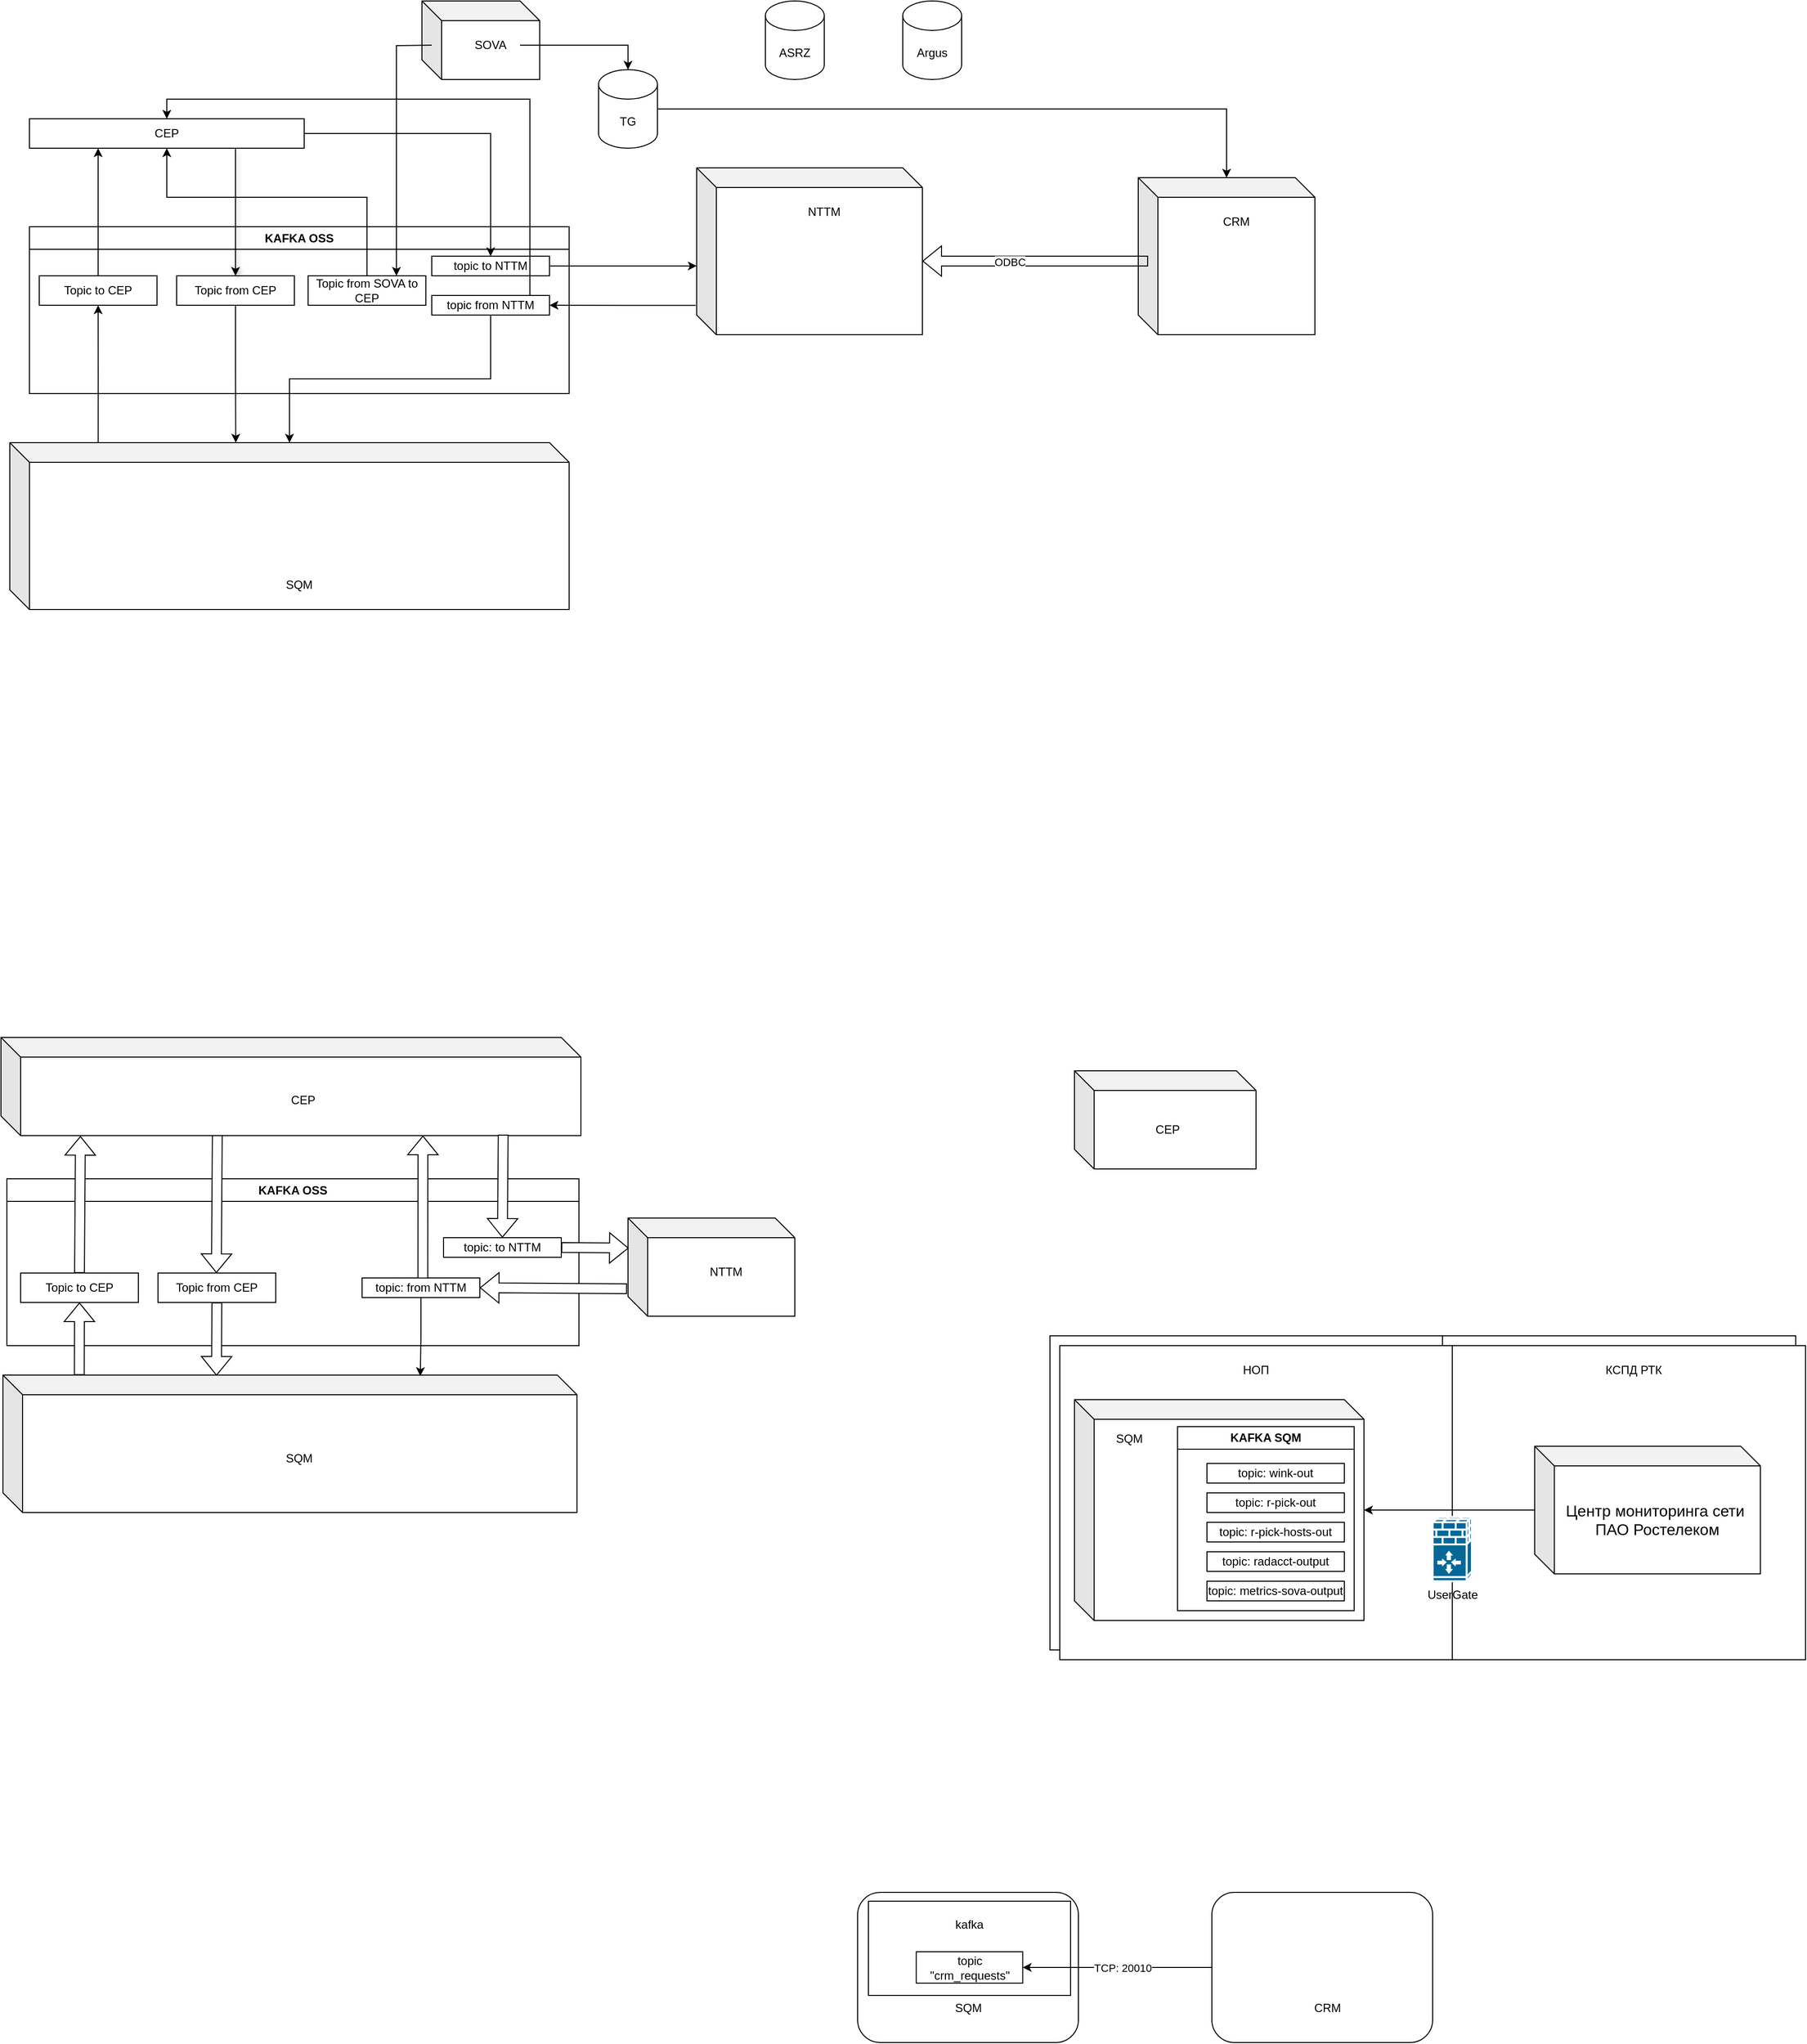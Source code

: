<mxfile version="26.2.13">
  <diagram name="Страница — 1" id="CNGbqbiZIYPsTiG5xjIv">
    <mxGraphModel dx="2995" dy="2367" grid="0" gridSize="10" guides="1" tooltips="1" connect="1" arrows="1" fold="1" page="1" pageScale="1" pageWidth="827" pageHeight="1169" math="0" shadow="0">
      <root>
        <mxCell id="0" />
        <mxCell id="1" parent="0" />
        <mxCell id="M0X-V-5y8funfRK-0tcY-1" value="&lt;div&gt;KAFKA OSS&lt;/div&gt;" style="swimlane;whiteSpace=wrap;html=1;shadow=0;" parent="1" vertex="1">
          <mxGeometry x="107" y="1120" width="583" height="170" as="geometry">
            <mxRectangle x="130" y="150" width="110" height="30" as="alternateBounds" />
          </mxGeometry>
        </mxCell>
        <mxCell id="M0X-V-5y8funfRK-0tcY-4" value="topic: to NTTM" style="rounded=0;whiteSpace=wrap;html=1;" parent="M0X-V-5y8funfRK-0tcY-1" vertex="1">
          <mxGeometry x="445" y="60" width="120" height="20" as="geometry" />
        </mxCell>
        <mxCell id="M0X-V-5y8funfRK-0tcY-5" value="topic: from NTTM" style="rounded=0;whiteSpace=wrap;html=1;" parent="M0X-V-5y8funfRK-0tcY-1" vertex="1">
          <mxGeometry x="362" y="101" width="120" height="20" as="geometry" />
        </mxCell>
        <mxCell id="cNODSZMe_9CNLNFrirEU-1" value="Topic to CEP" style="rounded=0;whiteSpace=wrap;html=1;" vertex="1" parent="M0X-V-5y8funfRK-0tcY-1">
          <mxGeometry x="14" y="96" width="120" height="30" as="geometry" />
        </mxCell>
        <mxCell id="cNODSZMe_9CNLNFrirEU-2" value="Topic from CEP" style="rounded=0;whiteSpace=wrap;html=1;" vertex="1" parent="M0X-V-5y8funfRK-0tcY-1">
          <mxGeometry x="154" y="96" width="120" height="30" as="geometry" />
        </mxCell>
        <mxCell id="cNODSZMe_9CNLNFrirEU-16" value="" style="shape=flexArrow;endArrow=classic;html=1;rounded=0;exitX=0.373;exitY=0.989;exitDx=0;exitDy=0;entryX=0.5;entryY=0;entryDx=0;entryDy=0;fillColor=#FFFFFF;exitPerimeter=0;" edge="1" parent="M0X-V-5y8funfRK-0tcY-1" source="M0X-V-5y8funfRK-0tcY-36">
          <mxGeometry width="50" height="50" relative="1" as="geometry">
            <mxPoint x="214.5" y="-9" as="sourcePoint" />
            <mxPoint x="213.5" y="96" as="targetPoint" />
          </mxGeometry>
        </mxCell>
        <mxCell id="v_URH__aFRRFZnjGPoym-18" value="" style="rounded=1;whiteSpace=wrap;html=1;" parent="1" vertex="1">
          <mxGeometry x="974" y="1847" width="225" height="153" as="geometry" />
        </mxCell>
        <mxCell id="v_URH__aFRRFZnjGPoym-21" value="" style="rounded=0;whiteSpace=wrap;html=1;" parent="1" vertex="1">
          <mxGeometry x="985" y="1856" width="206" height="96" as="geometry" />
        </mxCell>
        <mxCell id="43ak4_L_ta3FqxEy_fTI-20" value="" style="rounded=0;whiteSpace=wrap;html=1;" parent="1" vertex="1">
          <mxGeometry x="1570" y="1280" width="360" height="320" as="geometry" />
        </mxCell>
        <mxCell id="43ak4_L_ta3FqxEy_fTI-19" value="" style="rounded=0;whiteSpace=wrap;html=1;" parent="1" vertex="1">
          <mxGeometry x="1170" y="1280" width="400" height="320" as="geometry" />
        </mxCell>
        <mxCell id="M0X-V-5y8funfRK-0tcY-36" value="" style="shape=cube;whiteSpace=wrap;html=1;boundedLbl=1;backgroundOutline=1;darkOpacity=0.05;darkOpacity2=0.1;" parent="1" vertex="1">
          <mxGeometry x="101" y="976" width="591" height="100" as="geometry" />
        </mxCell>
        <mxCell id="Ng3tPyINmZJw2xmhOUaY-4" value="&lt;div&gt;KAFKA OSS&lt;/div&gt;" style="swimlane;whiteSpace=wrap;html=1;" parent="1" vertex="1">
          <mxGeometry x="130" y="150" width="550" height="170" as="geometry">
            <mxRectangle x="130" y="150" width="110" height="30" as="alternateBounds" />
          </mxGeometry>
        </mxCell>
        <mxCell id="Ng3tPyINmZJw2xmhOUaY-5" value="Topic to CEP" style="rounded=0;whiteSpace=wrap;html=1;" parent="Ng3tPyINmZJw2xmhOUaY-4" vertex="1">
          <mxGeometry x="10" y="50" width="120" height="30" as="geometry" />
        </mxCell>
        <mxCell id="Ng3tPyINmZJw2xmhOUaY-6" value="Topic from CEP" style="rounded=0;whiteSpace=wrap;html=1;" parent="Ng3tPyINmZJw2xmhOUaY-4" vertex="1">
          <mxGeometry x="150" y="50" width="120" height="30" as="geometry" />
        </mxCell>
        <mxCell id="Ng3tPyINmZJw2xmhOUaY-28" value="topic to NTTM" style="rounded=0;whiteSpace=wrap;html=1;" parent="Ng3tPyINmZJw2xmhOUaY-4" vertex="1">
          <mxGeometry x="410" y="30" width="120" height="20" as="geometry" />
        </mxCell>
        <mxCell id="Ng3tPyINmZJw2xmhOUaY-29" value="topic from NTTM" style="rounded=0;whiteSpace=wrap;html=1;" parent="Ng3tPyINmZJw2xmhOUaY-4" vertex="1">
          <mxGeometry x="410" y="70" width="120" height="20" as="geometry" />
        </mxCell>
        <mxCell id="Ng3tPyINmZJw2xmhOUaY-32" value="Topic from SOVA to CEP" style="rounded=0;whiteSpace=wrap;html=1;" parent="Ng3tPyINmZJw2xmhOUaY-4" vertex="1">
          <mxGeometry x="284" y="50" width="120" height="30" as="geometry" />
        </mxCell>
        <mxCell id="Ng3tPyINmZJw2xmhOUaY-30" style="edgeStyle=orthogonalEdgeStyle;rounded=0;orthogonalLoop=1;jettySize=auto;html=1;" parent="1" source="Ng3tPyINmZJw2xmhOUaY-1" target="Ng3tPyINmZJw2xmhOUaY-28" edge="1">
          <mxGeometry relative="1" as="geometry" />
        </mxCell>
        <mxCell id="Ng3tPyINmZJw2xmhOUaY-1" value="" style="rounded=0;whiteSpace=wrap;html=1;" parent="1" vertex="1">
          <mxGeometry x="130" y="40" width="280" height="30" as="geometry" />
        </mxCell>
        <mxCell id="Ng3tPyINmZJw2xmhOUaY-9" style="edgeStyle=orthogonalEdgeStyle;rounded=0;orthogonalLoop=1;jettySize=auto;html=1;exitX=0.75;exitY=1;exitDx=0;exitDy=0;shadow=1;" parent="1" source="Ng3tPyINmZJw2xmhOUaY-1" target="Ng3tPyINmZJw2xmhOUaY-6" edge="1">
          <mxGeometry relative="1" as="geometry" />
        </mxCell>
        <mxCell id="Ng3tPyINmZJw2xmhOUaY-2" value="CEP" style="text;html=1;align=center;verticalAlign=middle;whiteSpace=wrap;rounded=0;" parent="1" vertex="1">
          <mxGeometry x="240" y="40" width="60" height="30" as="geometry" />
        </mxCell>
        <mxCell id="Ng3tPyINmZJw2xmhOUaY-7" style="edgeStyle=orthogonalEdgeStyle;rounded=0;orthogonalLoop=1;jettySize=auto;html=1;entryX=0.25;entryY=1;entryDx=0;entryDy=0;" parent="1" source="Ng3tPyINmZJw2xmhOUaY-5" target="Ng3tPyINmZJw2xmhOUaY-1" edge="1">
          <mxGeometry relative="1" as="geometry" />
        </mxCell>
        <mxCell id="Ng3tPyINmZJw2xmhOUaY-12" style="edgeStyle=orthogonalEdgeStyle;rounded=0;orthogonalLoop=1;jettySize=auto;html=1;exitX=0.158;exitY=0.029;exitDx=0;exitDy=0;exitPerimeter=0;" parent="1" source="Ng3tPyINmZJw2xmhOUaY-10" target="Ng3tPyINmZJw2xmhOUaY-5" edge="1">
          <mxGeometry relative="1" as="geometry" />
        </mxCell>
        <mxCell id="Ng3tPyINmZJw2xmhOUaY-10" value="" style="shape=cube;whiteSpace=wrap;html=1;boundedLbl=1;backgroundOutline=1;darkOpacity=0.05;darkOpacity2=0.1;" parent="1" vertex="1">
          <mxGeometry x="110" y="370" width="570" height="170" as="geometry" />
        </mxCell>
        <mxCell id="Ng3tPyINmZJw2xmhOUaY-11" value="SQM" style="text;html=1;align=center;verticalAlign=middle;whiteSpace=wrap;rounded=0;" parent="1" vertex="1">
          <mxGeometry x="375" y="500" width="60" height="30" as="geometry" />
        </mxCell>
        <mxCell id="Ng3tPyINmZJw2xmhOUaY-13" style="edgeStyle=orthogonalEdgeStyle;rounded=0;orthogonalLoop=1;jettySize=auto;html=1;entryX=0.404;entryY=0;entryDx=0;entryDy=0;entryPerimeter=0;" parent="1" source="Ng3tPyINmZJw2xmhOUaY-6" target="Ng3tPyINmZJw2xmhOUaY-10" edge="1">
          <mxGeometry relative="1" as="geometry" />
        </mxCell>
        <mxCell id="Ng3tPyINmZJw2xmhOUaY-31" style="edgeStyle=orthogonalEdgeStyle;rounded=0;orthogonalLoop=1;jettySize=auto;html=1;exitX=-0.004;exitY=0.824;exitDx=0;exitDy=0;exitPerimeter=0;" parent="1" source="Ng3tPyINmZJw2xmhOUaY-14" target="Ng3tPyINmZJw2xmhOUaY-29" edge="1">
          <mxGeometry relative="1" as="geometry" />
        </mxCell>
        <mxCell id="Ng3tPyINmZJw2xmhOUaY-14" value="" style="shape=cube;whiteSpace=wrap;html=1;boundedLbl=1;backgroundOutline=1;darkOpacity=0.05;darkOpacity2=0.1;" parent="1" vertex="1">
          <mxGeometry x="810" y="90" width="230" height="170" as="geometry" />
        </mxCell>
        <mxCell id="Ng3tPyINmZJw2xmhOUaY-16" value="NTTM" style="text;html=1;align=center;verticalAlign=middle;whiteSpace=wrap;rounded=0;" parent="1" vertex="1">
          <mxGeometry x="910" y="120" width="60" height="30" as="geometry" />
        </mxCell>
        <mxCell id="Ng3tPyINmZJw2xmhOUaY-17" value="" style="shape=cube;whiteSpace=wrap;html=1;boundedLbl=1;backgroundOutline=1;darkOpacity=0.05;darkOpacity2=0.1;" parent="1" vertex="1">
          <mxGeometry x="530" y="-80" width="120" height="80" as="geometry" />
        </mxCell>
        <mxCell id="Ng3tPyINmZJw2xmhOUaY-33" style="edgeStyle=orthogonalEdgeStyle;rounded=0;orthogonalLoop=1;jettySize=auto;html=1;entryX=0.75;entryY=0;entryDx=0;entryDy=0;" parent="1" target="Ng3tPyINmZJw2xmhOUaY-32" edge="1">
          <mxGeometry relative="1" as="geometry">
            <mxPoint x="540" y="-35" as="sourcePoint" />
          </mxGeometry>
        </mxCell>
        <mxCell id="Ng3tPyINmZJw2xmhOUaY-38" style="edgeStyle=orthogonalEdgeStyle;rounded=0;orthogonalLoop=1;jettySize=auto;html=1;" parent="1" source="Ng3tPyINmZJw2xmhOUaY-19" target="Ng3tPyINmZJw2xmhOUaY-23" edge="1">
          <mxGeometry relative="1" as="geometry" />
        </mxCell>
        <mxCell id="Ng3tPyINmZJw2xmhOUaY-19" value="SOVA" style="text;html=1;align=center;verticalAlign=middle;whiteSpace=wrap;rounded=0;" parent="1" vertex="1">
          <mxGeometry x="570" y="-50" width="60" height="30" as="geometry" />
        </mxCell>
        <mxCell id="Ng3tPyINmZJw2xmhOUaY-20" value="Argus" style="shape=cylinder3;whiteSpace=wrap;html=1;boundedLbl=1;backgroundOutline=1;size=15;" parent="1" vertex="1">
          <mxGeometry x="1020" y="-80" width="60" height="80" as="geometry" />
        </mxCell>
        <mxCell id="Ng3tPyINmZJw2xmhOUaY-22" value="ASRZ" style="shape=cylinder3;whiteSpace=wrap;html=1;boundedLbl=1;backgroundOutline=1;size=15;" parent="1" vertex="1">
          <mxGeometry x="880" y="-80" width="60" height="80" as="geometry" />
        </mxCell>
        <mxCell id="Ng3tPyINmZJw2xmhOUaY-39" style="edgeStyle=orthogonalEdgeStyle;rounded=0;orthogonalLoop=1;jettySize=auto;html=1;" parent="1" source="Ng3tPyINmZJw2xmhOUaY-23" target="Ng3tPyINmZJw2xmhOUaY-24" edge="1">
          <mxGeometry relative="1" as="geometry" />
        </mxCell>
        <mxCell id="Ng3tPyINmZJw2xmhOUaY-23" value="TG" style="shape=cylinder3;whiteSpace=wrap;html=1;boundedLbl=1;backgroundOutline=1;size=15;" parent="1" vertex="1">
          <mxGeometry x="710" y="-10" width="60" height="80" as="geometry" />
        </mxCell>
        <mxCell id="Ng3tPyINmZJw2xmhOUaY-24" value="" style="shape=cube;whiteSpace=wrap;html=1;boundedLbl=1;backgroundOutline=1;darkOpacity=0.05;darkOpacity2=0.1;" parent="1" vertex="1">
          <mxGeometry x="1260" y="100" width="180" height="160" as="geometry" />
        </mxCell>
        <mxCell id="Ng3tPyINmZJw2xmhOUaY-25" value="CRM" style="text;html=1;align=center;verticalAlign=middle;whiteSpace=wrap;rounded=0;" parent="1" vertex="1">
          <mxGeometry x="1330" y="130" width="60" height="30" as="geometry" />
        </mxCell>
        <mxCell id="Ng3tPyINmZJw2xmhOUaY-26" value="" style="shape=flexArrow;endArrow=classic;html=1;rounded=0;entryX=0;entryY=0;entryDx=230;entryDy=95;entryPerimeter=0;exitX=0.056;exitY=0.531;exitDx=0;exitDy=0;exitPerimeter=0;" parent="1" source="Ng3tPyINmZJw2xmhOUaY-24" target="Ng3tPyINmZJw2xmhOUaY-14" edge="1">
          <mxGeometry width="50" height="50" relative="1" as="geometry">
            <mxPoint x="1200" y="240" as="sourcePoint" />
            <mxPoint x="1250" y="190" as="targetPoint" />
          </mxGeometry>
        </mxCell>
        <mxCell id="Ng3tPyINmZJw2xmhOUaY-27" value="ODBC" style="edgeLabel;html=1;align=center;verticalAlign=middle;resizable=0;points=[];" parent="Ng3tPyINmZJw2xmhOUaY-26" vertex="1" connectable="0">
          <mxGeometry x="0.226" y="1" relative="1" as="geometry">
            <mxPoint as="offset" />
          </mxGeometry>
        </mxCell>
        <mxCell id="Ng3tPyINmZJw2xmhOUaY-34" style="edgeStyle=orthogonalEdgeStyle;rounded=0;orthogonalLoop=1;jettySize=auto;html=1;exitX=0.5;exitY=0;exitDx=0;exitDy=0;" parent="1" source="Ng3tPyINmZJw2xmhOUaY-32" target="Ng3tPyINmZJw2xmhOUaY-1" edge="1">
          <mxGeometry relative="1" as="geometry">
            <Array as="points">
              <mxPoint x="474" y="120" />
              <mxPoint x="270" y="120" />
            </Array>
          </mxGeometry>
        </mxCell>
        <mxCell id="Ng3tPyINmZJw2xmhOUaY-35" style="edgeStyle=orthogonalEdgeStyle;rounded=0;orthogonalLoop=1;jettySize=auto;html=1;entryX=0;entryY=0.588;entryDx=0;entryDy=0;entryPerimeter=0;" parent="1" source="Ng3tPyINmZJw2xmhOUaY-28" target="Ng3tPyINmZJw2xmhOUaY-14" edge="1">
          <mxGeometry relative="1" as="geometry" />
        </mxCell>
        <mxCell id="Ng3tPyINmZJw2xmhOUaY-36" style="edgeStyle=orthogonalEdgeStyle;rounded=0;orthogonalLoop=1;jettySize=auto;html=1;" parent="1" source="Ng3tPyINmZJw2xmhOUaY-29" target="Ng3tPyINmZJw2xmhOUaY-1" edge="1">
          <mxGeometry relative="1" as="geometry">
            <Array as="points">
              <mxPoint x="640" y="20" />
              <mxPoint x="270" y="20" />
            </Array>
          </mxGeometry>
        </mxCell>
        <mxCell id="Ng3tPyINmZJw2xmhOUaY-37" style="edgeStyle=orthogonalEdgeStyle;rounded=0;orthogonalLoop=1;jettySize=auto;html=1;" parent="1" source="Ng3tPyINmZJw2xmhOUaY-29" target="Ng3tPyINmZJw2xmhOUaY-10" edge="1">
          <mxGeometry relative="1" as="geometry" />
        </mxCell>
        <mxCell id="M0X-V-5y8funfRK-0tcY-10" value="CEP" style="text;html=1;align=center;verticalAlign=middle;whiteSpace=wrap;rounded=0;" parent="1" vertex="1">
          <mxGeometry x="379" y="1025" width="60" height="30" as="geometry" />
        </mxCell>
        <mxCell id="M0X-V-5y8funfRK-0tcY-13" value="" style="shape=cube;whiteSpace=wrap;html=1;boundedLbl=1;backgroundOutline=1;darkOpacity=0.05;darkOpacity2=0.1;" parent="1" vertex="1">
          <mxGeometry x="103" y="1320" width="585" height="140" as="geometry" />
        </mxCell>
        <mxCell id="M0X-V-5y8funfRK-0tcY-14" value="SQM" style="text;html=1;align=center;verticalAlign=middle;whiteSpace=wrap;rounded=0;" parent="1" vertex="1">
          <mxGeometry x="375" y="1390" width="60" height="30" as="geometry" />
        </mxCell>
        <mxCell id="M0X-V-5y8funfRK-0tcY-17" value="" style="shape=cube;whiteSpace=wrap;html=1;boundedLbl=1;backgroundOutline=1;darkOpacity=0.05;darkOpacity2=0.1;" parent="1" vertex="1">
          <mxGeometry x="740" y="1160" width="170" height="100" as="geometry" />
        </mxCell>
        <mxCell id="M0X-V-5y8funfRK-0tcY-18" value="NTTM" style="text;html=1;align=center;verticalAlign=middle;whiteSpace=wrap;rounded=0;" parent="1" vertex="1">
          <mxGeometry x="810" y="1200" width="60" height="30" as="geometry" />
        </mxCell>
        <mxCell id="M0X-V-5y8funfRK-0tcY-39" style="edgeStyle=orthogonalEdgeStyle;rounded=0;orthogonalLoop=1;jettySize=auto;html=1;entryX=0.727;entryY=0.007;entryDx=0;entryDy=0;entryPerimeter=0;" parent="1" source="M0X-V-5y8funfRK-0tcY-5" target="M0X-V-5y8funfRK-0tcY-13" edge="1">
          <mxGeometry relative="1" as="geometry" />
        </mxCell>
        <mxCell id="43ak4_L_ta3FqxEy_fTI-1" value="" style="shape=cube;whiteSpace=wrap;html=1;boundedLbl=1;backgroundOutline=1;darkOpacity=0.05;darkOpacity2=0.1;" parent="1" vertex="1">
          <mxGeometry x="1195" y="1010" width="185" height="100" as="geometry" />
        </mxCell>
        <mxCell id="43ak4_L_ta3FqxEy_fTI-5" value="CEP" style="text;html=1;align=center;verticalAlign=middle;whiteSpace=wrap;rounded=0;" parent="1" vertex="1">
          <mxGeometry x="1260" y="1055" width="60" height="30" as="geometry" />
        </mxCell>
        <mxCell id="43ak4_L_ta3FqxEy_fTI-6" value="" style="shape=cube;whiteSpace=wrap;html=1;boundedLbl=1;backgroundOutline=1;darkOpacity=0.05;darkOpacity2=0.1;" parent="1" vertex="1">
          <mxGeometry x="1185" y="1335" width="295" height="225" as="geometry" />
        </mxCell>
        <mxCell id="43ak4_L_ta3FqxEy_fTI-7" value="SQM" style="text;html=1;align=center;verticalAlign=middle;whiteSpace=wrap;rounded=0;" parent="1" vertex="1">
          <mxGeometry x="1211" y="1360" width="60" height="30" as="geometry" />
        </mxCell>
        <mxCell id="43ak4_L_ta3FqxEy_fTI-2" value="&lt;div&gt;KAFKA SQM&lt;/div&gt;" style="swimlane;whiteSpace=wrap;html=1;" parent="1" vertex="1">
          <mxGeometry x="1290" y="1362.5" width="180" height="187.5" as="geometry">
            <mxRectangle x="130" y="150" width="110" height="30" as="alternateBounds" />
          </mxGeometry>
        </mxCell>
        <mxCell id="43ak4_L_ta3FqxEy_fTI-3" value="topic: wink-out" style="rounded=0;whiteSpace=wrap;html=1;" parent="43ak4_L_ta3FqxEy_fTI-2" vertex="1">
          <mxGeometry x="30" y="37.5" width="140" height="20" as="geometry" />
        </mxCell>
        <mxCell id="43ak4_L_ta3FqxEy_fTI-4" value="topic: r-pick-out" style="rounded=0;whiteSpace=wrap;html=1;" parent="43ak4_L_ta3FqxEy_fTI-2" vertex="1">
          <mxGeometry x="30" y="67.5" width="140" height="20" as="geometry" />
        </mxCell>
        <mxCell id="43ak4_L_ta3FqxEy_fTI-15" value="topic: r-pick-hosts-out" style="rounded=0;whiteSpace=wrap;html=1;" parent="1" vertex="1">
          <mxGeometry x="1320" y="1460" width="140" height="20" as="geometry" />
        </mxCell>
        <mxCell id="43ak4_L_ta3FqxEy_fTI-16" value="topic: radacct-output" style="rounded=0;whiteSpace=wrap;html=1;" parent="1" vertex="1">
          <mxGeometry x="1320" y="1490" width="140" height="20" as="geometry" />
        </mxCell>
        <mxCell id="43ak4_L_ta3FqxEy_fTI-17" value="topic: metrics-sova-output" style="rounded=0;whiteSpace=wrap;html=1;" parent="1" vertex="1">
          <mxGeometry x="1320" y="1520" width="140" height="20" as="geometry" />
        </mxCell>
        <mxCell id="43ak4_L_ta3FqxEy_fTI-18" value="&lt;br&gt;&lt;br&gt;&lt;span style=&quot;font-size:12.0pt;line-height:115%;&lt;br/&gt;font-family:&amp;quot;Times New Roman&amp;quot;,serif;mso-fareast-font-family:&amp;quot;Times New Roman&amp;quot;;&lt;br/&gt;mso-ansi-language:RU;mso-fareast-language:RU;mso-bidi-language:AR-SA&quot;&gt;Центр &lt;/span&gt;&lt;span style=&quot;font-size:12.0pt;line-height:115%;&lt;br/&gt;font-family:&amp;quot;Times New Roman&amp;quot;,serif;mso-fareast-font-family:&amp;quot;Times New Roman&amp;quot;;&lt;br/&gt;mso-ansi-language:RU;mso-fareast-language:RU;mso-bidi-language:AR-SA&quot;&gt;мониторинга сети&amp;nbsp;&lt;/span&gt;&lt;div&gt;&lt;span style=&quot;font-size:12.0pt;line-height:115%;&lt;br/&gt;font-family:&amp;quot;Times New Roman&amp;quot;,serif;mso-fareast-font-family:&amp;quot;Times New Roman&amp;quot;;&lt;br/&gt;mso-ansi-language:RU;mso-fareast-language:RU;mso-bidi-language:AR-SA&quot;&gt;ПАО Ростелеком&lt;/span&gt;&lt;/div&gt;&lt;br&gt;&lt;div&gt;&lt;br&gt;&lt;/div&gt;" style="shape=cube;whiteSpace=wrap;html=1;boundedLbl=1;backgroundOutline=1;darkOpacity=0.05;darkOpacity2=0.1;" parent="1" vertex="1">
          <mxGeometry x="1654" y="1382.5" width="230" height="130" as="geometry" />
        </mxCell>
        <mxCell id="43ak4_L_ta3FqxEy_fTI-22" style="edgeStyle=orthogonalEdgeStyle;rounded=0;orthogonalLoop=1;jettySize=auto;html=1;" parent="1" source="43ak4_L_ta3FqxEy_fTI-18" target="43ak4_L_ta3FqxEy_fTI-6" edge="1">
          <mxGeometry relative="1" as="geometry" />
        </mxCell>
        <mxCell id="43ak4_L_ta3FqxEy_fTI-23" value="НОП" style="text;html=1;align=center;verticalAlign=middle;whiteSpace=wrap;rounded=0;" parent="1" vertex="1">
          <mxGeometry x="1340" y="1290" width="60" height="30" as="geometry" />
        </mxCell>
        <mxCell id="43ak4_L_ta3FqxEy_fTI-24" value="КСПД РТК" style="text;html=1;align=center;verticalAlign=middle;whiteSpace=wrap;rounded=0;" parent="1" vertex="1">
          <mxGeometry x="1720" y="1290" width="70" height="30" as="geometry" />
        </mxCell>
        <mxCell id="43ak4_L_ta3FqxEy_fTI-30" value="UserGate" style="shape=mxgraph.cisco.security.ios_firewall;html=1;pointerEvents=1;dashed=0;fillColor=#036897;strokeColor=#ffffff;strokeWidth=2;verticalLabelPosition=bottom;verticalAlign=top;align=center;outlineConnect=0;" parent="1" vertex="1">
          <mxGeometry x="1550" y="1454" width="40" height="66" as="geometry" />
        </mxCell>
        <mxCell id="v_URH__aFRRFZnjGPoym-1" value="" style="rounded=0;whiteSpace=wrap;html=1;" parent="1" vertex="1">
          <mxGeometry x="1580" y="1290" width="360" height="320" as="geometry" />
        </mxCell>
        <mxCell id="v_URH__aFRRFZnjGPoym-2" value="" style="rounded=0;whiteSpace=wrap;html=1;" parent="1" vertex="1">
          <mxGeometry x="1180" y="1290" width="400" height="320" as="geometry" />
        </mxCell>
        <mxCell id="v_URH__aFRRFZnjGPoym-3" value="" style="shape=cube;whiteSpace=wrap;html=1;boundedLbl=1;backgroundOutline=1;darkOpacity=0.05;darkOpacity2=0.1;" parent="1" vertex="1">
          <mxGeometry x="1195" y="1345" width="295" height="225" as="geometry" />
        </mxCell>
        <mxCell id="v_URH__aFRRFZnjGPoym-4" value="SQM" style="text;html=1;align=center;verticalAlign=middle;whiteSpace=wrap;rounded=0;" parent="1" vertex="1">
          <mxGeometry x="1221" y="1370" width="60" height="30" as="geometry" />
        </mxCell>
        <mxCell id="v_URH__aFRRFZnjGPoym-5" value="&lt;div&gt;KAFKA SQM&lt;/div&gt;" style="swimlane;whiteSpace=wrap;html=1;" parent="1" vertex="1">
          <mxGeometry x="1300" y="1372.5" width="180" height="187.5" as="geometry">
            <mxRectangle x="130" y="150" width="110" height="30" as="alternateBounds" />
          </mxGeometry>
        </mxCell>
        <mxCell id="v_URH__aFRRFZnjGPoym-6" value="topic: wink-out" style="rounded=0;whiteSpace=wrap;html=1;" parent="v_URH__aFRRFZnjGPoym-5" vertex="1">
          <mxGeometry x="30" y="37.5" width="140" height="20" as="geometry" />
        </mxCell>
        <mxCell id="v_URH__aFRRFZnjGPoym-7" value="topic: r-pick-out" style="rounded=0;whiteSpace=wrap;html=1;" parent="v_URH__aFRRFZnjGPoym-5" vertex="1">
          <mxGeometry x="30" y="67.5" width="140" height="20" as="geometry" />
        </mxCell>
        <mxCell id="v_URH__aFRRFZnjGPoym-8" value="topic: r-pick-hosts-out" style="rounded=0;whiteSpace=wrap;html=1;" parent="1" vertex="1">
          <mxGeometry x="1330" y="1470" width="140" height="20" as="geometry" />
        </mxCell>
        <mxCell id="v_URH__aFRRFZnjGPoym-9" value="topic: radacct-output" style="rounded=0;whiteSpace=wrap;html=1;" parent="1" vertex="1">
          <mxGeometry x="1330" y="1500" width="140" height="20" as="geometry" />
        </mxCell>
        <mxCell id="v_URH__aFRRFZnjGPoym-10" value="topic: metrics-sova-output" style="rounded=0;whiteSpace=wrap;html=1;" parent="1" vertex="1">
          <mxGeometry x="1330" y="1530" width="140" height="20" as="geometry" />
        </mxCell>
        <mxCell id="v_URH__aFRRFZnjGPoym-11" value="&lt;br&gt;&lt;br&gt;&lt;span style=&quot;font-size:12.0pt;line-height:115%;&lt;br/&gt;font-family:&amp;quot;Times New Roman&amp;quot;,serif;mso-fareast-font-family:&amp;quot;Times New Roman&amp;quot;;&lt;br/&gt;mso-ansi-language:RU;mso-fareast-language:RU;mso-bidi-language:AR-SA&quot;&gt;Центр &lt;/span&gt;&lt;span style=&quot;font-size:12.0pt;line-height:115%;&lt;br/&gt;font-family:&amp;quot;Times New Roman&amp;quot;,serif;mso-fareast-font-family:&amp;quot;Times New Roman&amp;quot;;&lt;br/&gt;mso-ansi-language:RU;mso-fareast-language:RU;mso-bidi-language:AR-SA&quot;&gt;мониторинга сети&amp;nbsp;&lt;/span&gt;&lt;div&gt;&lt;span style=&quot;font-size:12.0pt;line-height:115%;&lt;br/&gt;font-family:&amp;quot;Times New Roman&amp;quot;,serif;mso-fareast-font-family:&amp;quot;Times New Roman&amp;quot;;&lt;br/&gt;mso-ansi-language:RU;mso-fareast-language:RU;mso-bidi-language:AR-SA&quot;&gt;ПАО Ростелеком&lt;/span&gt;&lt;/div&gt;&lt;br&gt;&lt;div&gt;&lt;br&gt;&lt;/div&gt;" style="shape=cube;whiteSpace=wrap;html=1;boundedLbl=1;backgroundOutline=1;darkOpacity=0.05;darkOpacity2=0.1;" parent="1" vertex="1">
          <mxGeometry x="1664" y="1392.5" width="230" height="130" as="geometry" />
        </mxCell>
        <mxCell id="v_URH__aFRRFZnjGPoym-12" style="edgeStyle=orthogonalEdgeStyle;rounded=0;orthogonalLoop=1;jettySize=auto;html=1;" parent="1" source="v_URH__aFRRFZnjGPoym-11" target="v_URH__aFRRFZnjGPoym-3" edge="1">
          <mxGeometry relative="1" as="geometry" />
        </mxCell>
        <mxCell id="v_URH__aFRRFZnjGPoym-13" value="НОП" style="text;html=1;align=center;verticalAlign=middle;whiteSpace=wrap;rounded=0;" parent="1" vertex="1">
          <mxGeometry x="1350" y="1300" width="60" height="30" as="geometry" />
        </mxCell>
        <mxCell id="v_URH__aFRRFZnjGPoym-14" value="КСПД РТК" style="text;html=1;align=center;verticalAlign=middle;whiteSpace=wrap;rounded=0;" parent="1" vertex="1">
          <mxGeometry x="1730" y="1300" width="70" height="30" as="geometry" />
        </mxCell>
        <mxCell id="v_URH__aFRRFZnjGPoym-15" value="UserGate" style="shape=mxgraph.cisco.security.ios_firewall;html=1;pointerEvents=1;dashed=0;fillColor=#036897;strokeColor=#ffffff;strokeWidth=2;verticalLabelPosition=bottom;verticalAlign=top;align=center;outlineConnect=0;" parent="1" vertex="1">
          <mxGeometry x="1560" y="1464" width="40" height="66" as="geometry" />
        </mxCell>
        <mxCell id="v_URH__aFRRFZnjGPoym-24" style="edgeStyle=orthogonalEdgeStyle;rounded=0;orthogonalLoop=1;jettySize=auto;html=1;" parent="1" source="v_URH__aFRRFZnjGPoym-16" target="v_URH__aFRRFZnjGPoym-23" edge="1">
          <mxGeometry relative="1" as="geometry" />
        </mxCell>
        <mxCell id="v_URH__aFRRFZnjGPoym-25" value="TCP: 20010" style="edgeLabel;html=1;align=center;verticalAlign=middle;resizable=0;points=[];" parent="v_URH__aFRRFZnjGPoym-24" vertex="1" connectable="0">
          <mxGeometry x="-0.048" relative="1" as="geometry">
            <mxPoint as="offset" />
          </mxGeometry>
        </mxCell>
        <mxCell id="v_URH__aFRRFZnjGPoym-16" value="" style="rounded=1;whiteSpace=wrap;html=1;" parent="1" vertex="1">
          <mxGeometry x="1335" y="1847" width="225" height="153" as="geometry" />
        </mxCell>
        <mxCell id="v_URH__aFRRFZnjGPoym-19" value="CRM" style="text;html=1;align=center;verticalAlign=middle;whiteSpace=wrap;rounded=0;" parent="1" vertex="1">
          <mxGeometry x="1423" y="1950" width="60" height="30" as="geometry" />
        </mxCell>
        <mxCell id="v_URH__aFRRFZnjGPoym-20" value="SQM" style="text;html=1;align=center;verticalAlign=middle;whiteSpace=wrap;rounded=0;" parent="1" vertex="1">
          <mxGeometry x="1056.5" y="1950" width="60" height="30" as="geometry" />
        </mxCell>
        <mxCell id="v_URH__aFRRFZnjGPoym-22" value="kafka" style="text;html=1;align=center;verticalAlign=middle;whiteSpace=wrap;rounded=0;" parent="1" vertex="1">
          <mxGeometry x="1058" y="1865" width="60" height="30" as="geometry" />
        </mxCell>
        <mxCell id="v_URH__aFRRFZnjGPoym-23" value="topic&lt;br&gt;&quot;crm_requests&quot;" style="rounded=0;whiteSpace=wrap;html=1;" parent="1" vertex="1">
          <mxGeometry x="1033.75" y="1907.5" width="108.5" height="32" as="geometry" />
        </mxCell>
        <mxCell id="cNODSZMe_9CNLNFrirEU-7" value="" style="shape=flexArrow;endArrow=classic;html=1;rounded=0;entryX=0.5;entryY=1;entryDx=0;entryDy=0;exitX=0.133;exitY=0;exitDx=0;exitDy=0;exitPerimeter=0;fillColor=#FFFFFF;" edge="1" parent="1" source="M0X-V-5y8funfRK-0tcY-13" target="cNODSZMe_9CNLNFrirEU-1">
          <mxGeometry width="50" height="50" relative="1" as="geometry">
            <mxPoint x="181" y="1301" as="sourcePoint" />
            <mxPoint x="225" y="1262" as="targetPoint" />
          </mxGeometry>
        </mxCell>
        <mxCell id="cNODSZMe_9CNLNFrirEU-9" value="" style="shape=flexArrow;endArrow=classic;html=1;rounded=0;exitX=0.5;exitY=0;exitDx=0;exitDy=0;entryX=0.137;entryY=1.004;entryDx=0;entryDy=0;entryPerimeter=0;fillColor=#FFFFFF;" edge="1" parent="1" source="cNODSZMe_9CNLNFrirEU-1" target="M0X-V-5y8funfRK-0tcY-36">
          <mxGeometry width="50" height="50" relative="1" as="geometry">
            <mxPoint x="269" y="1208" as="sourcePoint" />
            <mxPoint x="181" y="1085" as="targetPoint" />
          </mxGeometry>
        </mxCell>
        <mxCell id="cNODSZMe_9CNLNFrirEU-11" value="" style="shape=flexArrow;endArrow=classic;html=1;rounded=0;fillColor=#FFFFFF;entryX=1;entryY=0.5;entryDx=0;entryDy=0;" edge="1" parent="1" target="M0X-V-5y8funfRK-0tcY-5">
          <mxGeometry width="50" height="50" relative="1" as="geometry">
            <mxPoint x="739" y="1232" as="sourcePoint" />
            <mxPoint x="602" y="1233" as="targetPoint" />
          </mxGeometry>
        </mxCell>
        <mxCell id="cNODSZMe_9CNLNFrirEU-12" value="" style="shape=flexArrow;endArrow=classic;html=1;rounded=0;entryX=0.372;entryY=0.004;entryDx=0;entryDy=0;fillColor=#FFFFFF;exitX=0.5;exitY=1;exitDx=0;exitDy=0;entryPerimeter=0;" edge="1" parent="1" source="cNODSZMe_9CNLNFrirEU-2" target="M0X-V-5y8funfRK-0tcY-13">
          <mxGeometry width="50" height="50" relative="1" as="geometry">
            <mxPoint x="321.5" y="1246" as="sourcePoint" />
            <mxPoint x="320.5" y="1386" as="targetPoint" />
          </mxGeometry>
        </mxCell>
        <mxCell id="cNODSZMe_9CNLNFrirEU-13" value="" style="shape=flexArrow;endArrow=classic;html=1;rounded=0;exitX=0.516;exitY=0.028;exitDx=0;exitDy=0;entryX=0.137;entryY=1.004;entryDx=0;entryDy=0;entryPerimeter=0;fillColor=#FFFFFF;exitPerimeter=0;" edge="1" parent="1" source="M0X-V-5y8funfRK-0tcY-5">
          <mxGeometry width="50" height="50" relative="1" as="geometry">
            <mxPoint x="530" y="1216" as="sourcePoint" />
            <mxPoint x="531" y="1076" as="targetPoint" />
          </mxGeometry>
        </mxCell>
        <mxCell id="cNODSZMe_9CNLNFrirEU-14" value="" style="shape=flexArrow;endArrow=classic;html=1;rounded=0;exitX=0.866;exitY=0.99;exitDx=0;exitDy=0;entryX=0.5;entryY=0;entryDx=0;entryDy=0;fillColor=#FFFFFF;exitPerimeter=0;" edge="1" parent="1" source="M0X-V-5y8funfRK-0tcY-36" target="M0X-V-5y8funfRK-0tcY-4">
          <mxGeometry width="50" height="50" relative="1" as="geometry">
            <mxPoint x="541" y="1232" as="sourcePoint" />
            <mxPoint x="541" y="1086" as="targetPoint" />
          </mxGeometry>
        </mxCell>
        <mxCell id="cNODSZMe_9CNLNFrirEU-15" value="" style="shape=flexArrow;endArrow=classic;html=1;rounded=0;fillColor=#FFFFFF;entryX=0.004;entryY=0.306;entryDx=0;entryDy=0;entryPerimeter=0;exitX=1;exitY=0.5;exitDx=0;exitDy=0;" edge="1" parent="1" source="M0X-V-5y8funfRK-0tcY-4" target="M0X-V-5y8funfRK-0tcY-17">
          <mxGeometry width="50" height="50" relative="1" as="geometry">
            <mxPoint x="749" y="1242" as="sourcePoint" />
            <mxPoint x="599" y="1241" as="targetPoint" />
          </mxGeometry>
        </mxCell>
      </root>
    </mxGraphModel>
  </diagram>
</mxfile>
